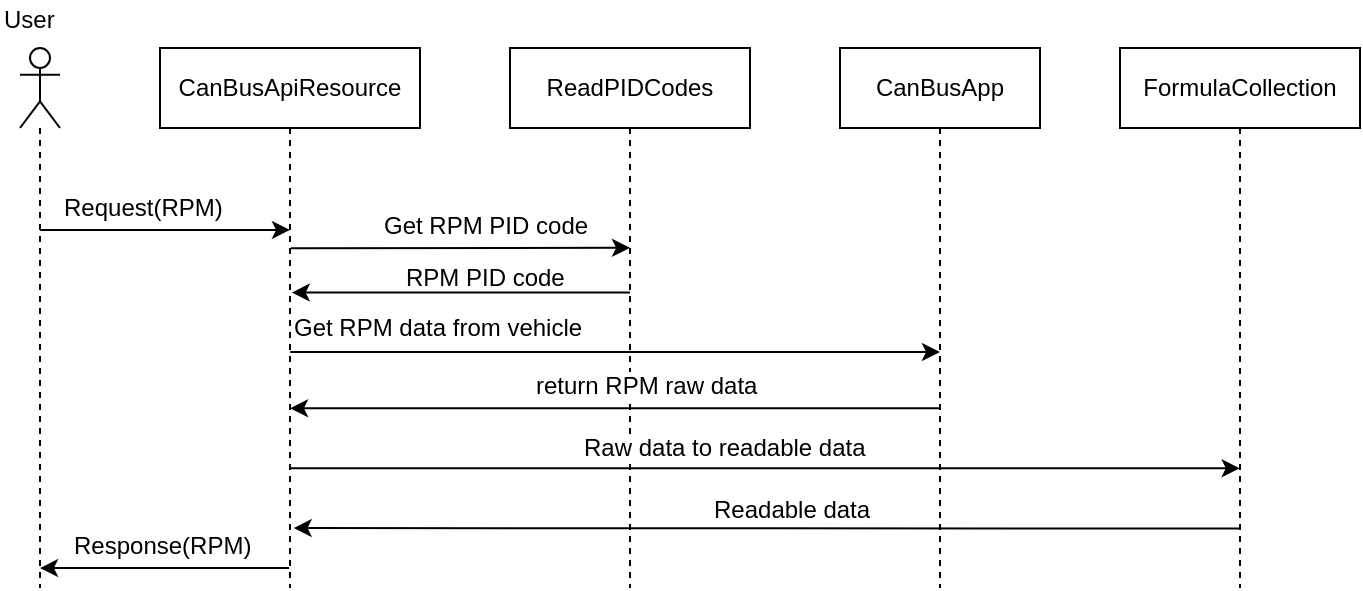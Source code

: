 <mxfile version="10.6.7" type="device"><diagram id="SbC2inaEWX9YBSrFRVZ3" name="Page-1"><mxGraphModel dx="1087" dy="748" grid="1" gridSize="10" guides="1" tooltips="1" connect="1" arrows="1" fold="1" page="1" pageScale="1" pageWidth="827" pageHeight="1169" math="0" shadow="0"><root><mxCell id="0"/><mxCell id="1" parent="0"/><mxCell id="82_-XBjaQ5qLDE82MhCb-1" value="" style="shape=umlLifeline;participant=umlActor;perimeter=lifelinePerimeter;whiteSpace=wrap;html=1;container=1;collapsible=0;recursiveResize=0;verticalAlign=top;spacingTop=36;labelBackgroundColor=#ffffff;outlineConnect=0;" parent="1" vertex="1"><mxGeometry x="40" y="80" width="20" height="270" as="geometry"/></mxCell><mxCell id="82_-XBjaQ5qLDE82MhCb-2" value="User" style="text;html=1;resizable=0;points=[];autosize=1;align=left;verticalAlign=top;spacingTop=-4;" parent="1" vertex="1"><mxGeometry x="30" y="56" width="40" height="20" as="geometry"/></mxCell><mxCell id="82_-XBjaQ5qLDE82MhCb-4" value="CanBusApiResource" style="shape=umlLifeline;perimeter=lifelinePerimeter;whiteSpace=wrap;html=1;container=1;collapsible=0;recursiveResize=0;outlineConnect=0;" parent="1" vertex="1"><mxGeometry x="110" y="80" width="130" height="270" as="geometry"/></mxCell><mxCell id="82_-XBjaQ5qLDE82MhCb-5" value="ReadPIDCodes" style="shape=umlLifeline;perimeter=lifelinePerimeter;whiteSpace=wrap;html=1;container=1;collapsible=0;recursiveResize=0;outlineConnect=0;" parent="1" vertex="1"><mxGeometry x="285" y="80" width="120" height="270" as="geometry"/></mxCell><mxCell id="82_-XBjaQ5qLDE82MhCb-6" value="CanBusApp" style="shape=umlLifeline;perimeter=lifelinePerimeter;whiteSpace=wrap;html=1;container=1;collapsible=0;recursiveResize=0;outlineConnect=0;" parent="1" vertex="1"><mxGeometry x="450" y="80" width="100" height="270" as="geometry"/></mxCell><mxCell id="82_-XBjaQ5qLDE82MhCb-7" value="FormulaCollection" style="shape=umlLifeline;perimeter=lifelinePerimeter;whiteSpace=wrap;html=1;container=1;collapsible=0;recursiveResize=0;outlineConnect=0;" parent="1" vertex="1"><mxGeometry x="590" y="80" width="120" height="270" as="geometry"/></mxCell><mxCell id="82_-XBjaQ5qLDE82MhCb-9" value="" style="endArrow=classic;html=1;entryX=0.5;entryY=0.337;entryDx=0;entryDy=0;entryPerimeter=0;" parent="1" source="82_-XBjaQ5qLDE82MhCb-1" target="82_-XBjaQ5qLDE82MhCb-4" edge="1"><mxGeometry width="50" height="50" relative="1" as="geometry"><mxPoint x="70" y="150" as="sourcePoint"/><mxPoint x="180" y="171" as="targetPoint"/></mxGeometry></mxCell><mxCell id="Fc01QaIlLfFKsym9lhxe-1" value="Request(RPM)" style="text;html=1;resizable=0;points=[];autosize=1;align=left;verticalAlign=top;spacingTop=-4;" parent="1" vertex="1"><mxGeometry x="60" y="150" width="100" height="20" as="geometry"/></mxCell><mxCell id="Fc01QaIlLfFKsym9lhxe-2" value="" style="endArrow=classic;html=1;exitX=0.503;exitY=0.371;exitDx=0;exitDy=0;exitPerimeter=0;entryX=0.5;entryY=0.37;entryDx=0;entryDy=0;entryPerimeter=0;" parent="1" source="82_-XBjaQ5qLDE82MhCb-4" target="82_-XBjaQ5qLDE82MhCb-5" edge="1"><mxGeometry width="50" height="50" relative="1" as="geometry"><mxPoint x="240" y="230" as="sourcePoint"/><mxPoint x="290" y="180" as="targetPoint"/></mxGeometry></mxCell><mxCell id="Fc01QaIlLfFKsym9lhxe-3" value="Get RPM PID code" style="text;html=1;resizable=0;points=[];autosize=1;align=left;verticalAlign=top;spacingTop=-4;" parent="1" vertex="1"><mxGeometry x="220" y="159" width="130" height="20" as="geometry"/></mxCell><mxCell id="Fc01QaIlLfFKsym9lhxe-4" value="" style="endArrow=classic;html=1;" parent="1" edge="1"><mxGeometry width="50" height="50" relative="1" as="geometry"><mxPoint x="175.1" y="232" as="sourcePoint"/><mxPoint x="500" y="232" as="targetPoint"/></mxGeometry></mxCell><mxCell id="Fc01QaIlLfFKsym9lhxe-5" value="Get RPM data from vehicle" style="text;html=1;resizable=0;points=[];autosize=1;align=left;verticalAlign=top;spacingTop=-4;labelBackgroundColor=#ffffff;" parent="1" vertex="1"><mxGeometry x="175" y="210" width="180" height="20" as="geometry"/></mxCell><mxCell id="Fc01QaIlLfFKsym9lhxe-7" value="" style="endArrow=classic;html=1;entryX=0.502;entryY=0.444;entryDx=0;entryDy=0;entryPerimeter=0;" parent="1" edge="1"><mxGeometry width="50" height="50" relative="1" as="geometry"><mxPoint x="345" y="202.3" as="sourcePoint"/><mxPoint x="175.9" y="202.3" as="targetPoint"/></mxGeometry></mxCell><mxCell id="Fc01QaIlLfFKsym9lhxe-8" value="RPM PID code" style="text;html=1;resizable=0;points=[];autosize=1;align=left;verticalAlign=top;spacingTop=-4;" parent="1" vertex="1"><mxGeometry x="230.5" y="184.5" width="100" height="20" as="geometry"/></mxCell><mxCell id="Fc01QaIlLfFKsym9lhxe-9" value="" style="endArrow=classic;html=1;entryX=0.502;entryY=0.63;entryDx=0;entryDy=0;entryPerimeter=0;" parent="1" edge="1"><mxGeometry width="50" height="50" relative="1" as="geometry"><mxPoint x="499.5" y="260.143" as="sourcePoint"/><mxPoint x="175" y="260.143" as="targetPoint"/></mxGeometry></mxCell><mxCell id="Fc01QaIlLfFKsym9lhxe-10" value="return RPM raw data" style="text;html=1;resizable=0;points=[];autosize=1;align=left;verticalAlign=top;spacingTop=-4;labelBackgroundColor=#ffffff;" parent="1" vertex="1"><mxGeometry x="296" y="239" width="150" height="20" as="geometry"/></mxCell><mxCell id="Fc01QaIlLfFKsym9lhxe-11" value="" style="endArrow=classic;html=1;entryX=0.5;entryY=0.704;entryDx=0;entryDy=0;entryPerimeter=0;" parent="1" edge="1"><mxGeometry width="50" height="50" relative="1" as="geometry"><mxPoint x="174.929" y="290.143" as="sourcePoint"/><mxPoint x="649.857" y="290.143" as="targetPoint"/></mxGeometry></mxCell><mxCell id="Fc01QaIlLfFKsym9lhxe-12" value="Raw data to readable data" style="text;html=1;resizable=0;points=[];autosize=1;align=left;verticalAlign=top;spacingTop=-4;labelBorderColor=none;labelBackgroundColor=#ffffff;" parent="1" vertex="1"><mxGeometry x="320" y="270" width="180" height="20" as="geometry"/></mxCell><mxCell id="Fc01QaIlLfFKsym9lhxe-14" value="" style="endArrow=classic;html=1;entryX=0.514;entryY=0.889;entryDx=0;entryDy=0;entryPerimeter=0;exitX=0.5;exitY=0.89;exitDx=0;exitDy=0;exitPerimeter=0;" parent="1" source="82_-XBjaQ5qLDE82MhCb-7" target="82_-XBjaQ5qLDE82MhCb-4" edge="1"><mxGeometry width="50" height="50" relative="1" as="geometry"><mxPoint x="600" y="320" as="sourcePoint"/><mxPoint x="450" y="300" as="targetPoint"/></mxGeometry></mxCell><mxCell id="Fc01QaIlLfFKsym9lhxe-15" value="Readable data" style="text;html=1;resizable=0;points=[];autosize=1;align=left;verticalAlign=top;spacingTop=-4;" parent="1" vertex="1"><mxGeometry x="385" y="301" width="100" height="20" as="geometry"/></mxCell><mxCell id="Fc01QaIlLfFKsym9lhxe-16" value="" style="endArrow=classic;html=1;entryX=0.5;entryY=0.963;entryDx=0;entryDy=0;entryPerimeter=0;" parent="1" source="82_-XBjaQ5qLDE82MhCb-4" target="82_-XBjaQ5qLDE82MhCb-1" edge="1"><mxGeometry width="50" height="50" relative="1" as="geometry"><mxPoint x="80" y="360" as="sourcePoint"/><mxPoint x="130" y="310" as="targetPoint"/></mxGeometry></mxCell><mxCell id="Fc01QaIlLfFKsym9lhxe-17" value="Response(RPM)" style="text;html=1;resizable=0;points=[];autosize=1;align=left;verticalAlign=top;spacingTop=-4;" parent="1" vertex="1"><mxGeometry x="65" y="319" width="110" height="20" as="geometry"/></mxCell></root></mxGraphModel></diagram></mxfile>